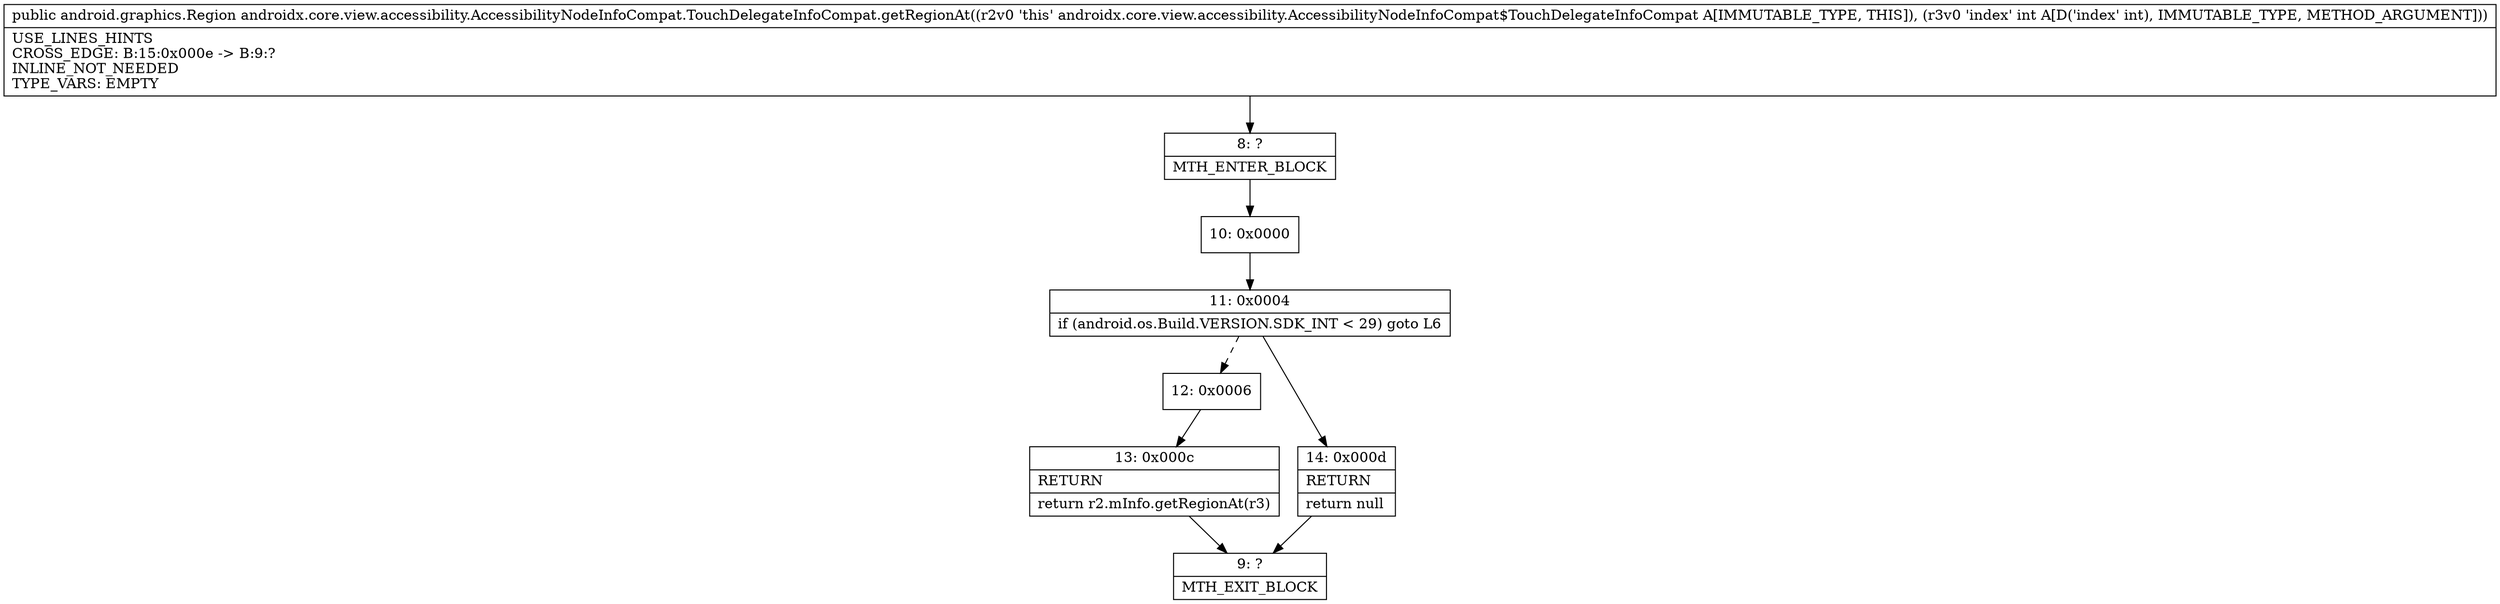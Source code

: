 digraph "CFG forandroidx.core.view.accessibility.AccessibilityNodeInfoCompat.TouchDelegateInfoCompat.getRegionAt(I)Landroid\/graphics\/Region;" {
Node_8 [shape=record,label="{8\:\ ?|MTH_ENTER_BLOCK\l}"];
Node_10 [shape=record,label="{10\:\ 0x0000}"];
Node_11 [shape=record,label="{11\:\ 0x0004|if (android.os.Build.VERSION.SDK_INT \< 29) goto L6\l}"];
Node_12 [shape=record,label="{12\:\ 0x0006}"];
Node_13 [shape=record,label="{13\:\ 0x000c|RETURN\l|return r2.mInfo.getRegionAt(r3)\l}"];
Node_9 [shape=record,label="{9\:\ ?|MTH_EXIT_BLOCK\l}"];
Node_14 [shape=record,label="{14\:\ 0x000d|RETURN\l|return null\l}"];
MethodNode[shape=record,label="{public android.graphics.Region androidx.core.view.accessibility.AccessibilityNodeInfoCompat.TouchDelegateInfoCompat.getRegionAt((r2v0 'this' androidx.core.view.accessibility.AccessibilityNodeInfoCompat$TouchDelegateInfoCompat A[IMMUTABLE_TYPE, THIS]), (r3v0 'index' int A[D('index' int), IMMUTABLE_TYPE, METHOD_ARGUMENT]))  | USE_LINES_HINTS\lCROSS_EDGE: B:15:0x000e \-\> B:9:?\lINLINE_NOT_NEEDED\lTYPE_VARS: EMPTY\l}"];
MethodNode -> Node_8;Node_8 -> Node_10;
Node_10 -> Node_11;
Node_11 -> Node_12[style=dashed];
Node_11 -> Node_14;
Node_12 -> Node_13;
Node_13 -> Node_9;
Node_14 -> Node_9;
}

